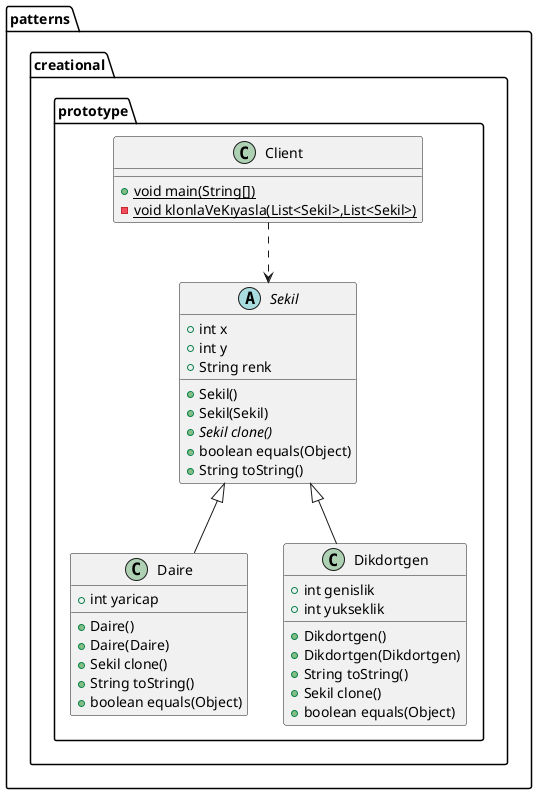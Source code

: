@startuml
class patterns.creational.prototype.Daire {
+ int yaricap
+ Daire()
+ Daire(Daire)
+ Sekil clone()
+ String toString()
+ boolean equals(Object)
}
class patterns.creational.prototype.Client {
+ {static} void main(String[])
- {static} void klonlaVeKıyasla(List<Sekil>,List<Sekil>)
}
abstract class patterns.creational.prototype.Sekil {
+ int x
+ int y
+ String renk
+ Sekil()
+ Sekil(Sekil)
+ {abstract}Sekil clone()
+ boolean equals(Object)
+ String toString()
}
class patterns.creational.prototype.Dikdortgen {
+ int genislik
+ int yukseklik
+ Dikdortgen()
+ Dikdortgen(Dikdortgen)
+ String toString()
+ Sekil clone()
+ boolean equals(Object)
}

patterns.creational.prototype.Client ..> patterns.creational.prototype.Sekil
patterns.creational.prototype.Sekil <|-- patterns.creational.prototype.Daire
patterns.creational.prototype.Sekil <|-- patterns.creational.prototype.Dikdortgen
@enduml